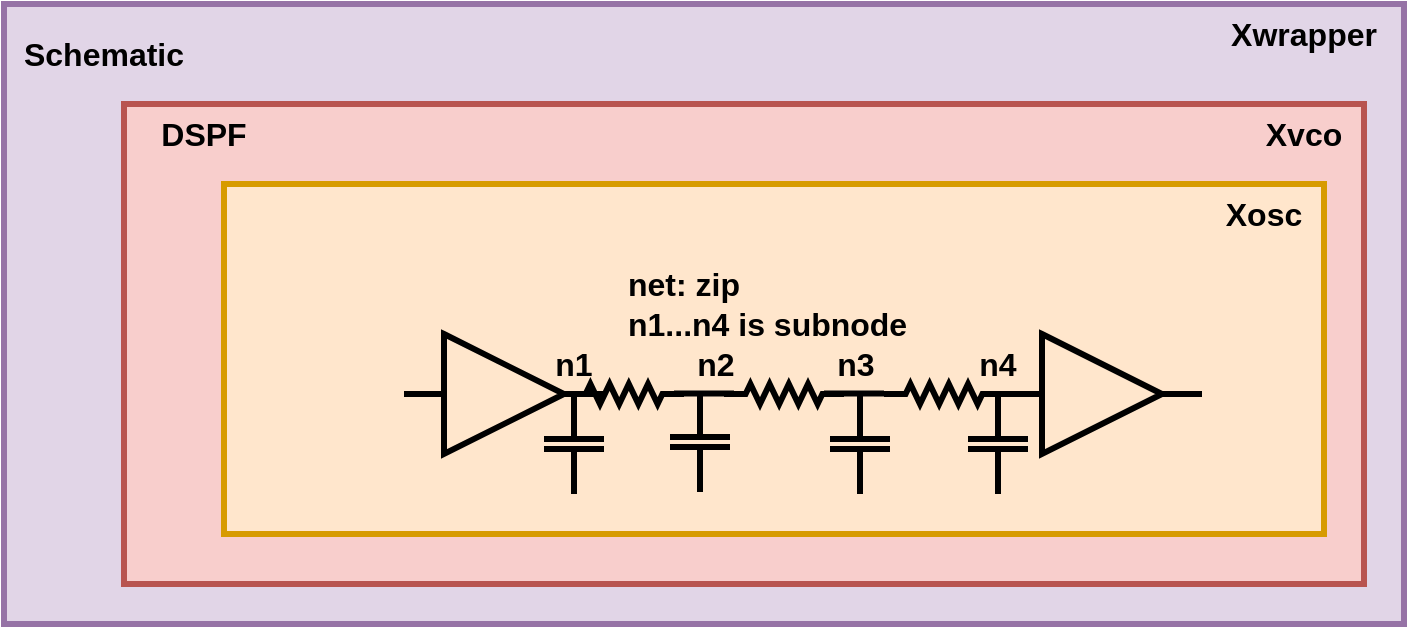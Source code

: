 <mxfile version="17.2.1" type="device"><diagram id="v3Q3TJhfOb-bQfi1ds0_" name="Page-1"><mxGraphModel dx="760" dy="707" grid="1" gridSize="10" guides="1" tooltips="1" connect="1" arrows="1" fold="1" page="1" pageScale="1" pageWidth="850" pageHeight="1100" math="0" shadow="0"><root><mxCell id="0"/><mxCell id="1" parent="0"/><mxCell id="qbym1UVqdezaIGL5B4Od-1" value="" style="rounded=0;whiteSpace=wrap;html=1;fillColor=#e1d5e7;strokeWidth=3;strokeColor=#9673a6;" vertex="1" parent="1"><mxGeometry x="60" y="40" width="700" height="310" as="geometry"/></mxCell><mxCell id="qbym1UVqdezaIGL5B4Od-2" value="" style="rounded=0;whiteSpace=wrap;html=1;fillColor=#f8cecc;strokeWidth=3;strokeColor=#b85450;" vertex="1" parent="1"><mxGeometry x="120" y="90" width="620" height="240" as="geometry"/></mxCell><mxCell id="qbym1UVqdezaIGL5B4Od-3" value="" style="rounded=0;whiteSpace=wrap;html=1;fillColor=#ffe6cc;strokeWidth=3;strokeColor=#d79b00;" vertex="1" parent="1"><mxGeometry x="170" y="130" width="550" height="175" as="geometry"/></mxCell><mxCell id="qbym1UVqdezaIGL5B4Od-4" value="" style="verticalLabelPosition=bottom;shadow=0;dashed=0;align=center;html=1;verticalAlign=top;shape=mxgraph.electrical.logic_gates.buffer2;strokeWidth=3;fillColor=none;" vertex="1" parent="1"><mxGeometry x="260" y="205" width="100" height="60" as="geometry"/></mxCell><mxCell id="qbym1UVqdezaIGL5B4Od-5" value="" style="verticalLabelPosition=bottom;shadow=0;dashed=0;align=center;html=1;verticalAlign=top;shape=mxgraph.electrical.logic_gates.buffer2;strokeWidth=3;fillColor=none;" vertex="1" parent="1"><mxGeometry x="559" y="205" width="100" height="60" as="geometry"/></mxCell><mxCell id="qbym1UVqdezaIGL5B4Od-6" value="" style="pointerEvents=1;verticalLabelPosition=bottom;shadow=0;dashed=0;align=center;html=1;verticalAlign=top;shape=mxgraph.electrical.resistors.resistor_2;strokeWidth=3;fillColor=none;" vertex="1" parent="1"><mxGeometry x="340" y="230" width="60" height="10" as="geometry"/></mxCell><mxCell id="qbym1UVqdezaIGL5B4Od-7" value="" style="pointerEvents=1;verticalLabelPosition=bottom;shadow=0;dashed=0;align=center;html=1;verticalAlign=top;shape=mxgraph.electrical.resistors.resistor_2;strokeWidth=3;fillColor=none;" vertex="1" parent="1"><mxGeometry x="420" y="230" width="60" height="10" as="geometry"/></mxCell><mxCell id="qbym1UVqdezaIGL5B4Od-8" value="" style="pointerEvents=1;verticalLabelPosition=bottom;shadow=0;dashed=0;align=center;html=1;verticalAlign=top;shape=mxgraph.electrical.resistors.resistor_2;strokeWidth=3;fillColor=none;" vertex="1" parent="1"><mxGeometry x="500" y="230" width="60" height="10" as="geometry"/></mxCell><mxCell id="qbym1UVqdezaIGL5B4Od-9" value="" style="endArrow=none;html=1;rounded=0;strokeWidth=3;" edge="1" parent="1"><mxGeometry width="50" height="50" relative="1" as="geometry"><mxPoint x="395" y="234.76" as="sourcePoint"/><mxPoint x="425" y="234.76" as="targetPoint"/></mxGeometry></mxCell><mxCell id="qbym1UVqdezaIGL5B4Od-10" value="" style="endArrow=none;html=1;rounded=0;strokeWidth=3;" edge="1" parent="1"><mxGeometry width="50" height="50" relative="1" as="geometry"><mxPoint x="470" y="234.8" as="sourcePoint"/><mxPoint x="500" y="234.8" as="targetPoint"/></mxGeometry></mxCell><mxCell id="qbym1UVqdezaIGL5B4Od-11" value="&lt;font style=&quot;font-size: 16px&quot;&gt;&lt;b&gt;Schematic&lt;/b&gt;&lt;/font&gt;" style="text;html=1;strokeColor=none;fillColor=none;align=center;verticalAlign=middle;whiteSpace=wrap;rounded=0;" vertex="1" parent="1"><mxGeometry x="80" y="50" width="60" height="30" as="geometry"/></mxCell><mxCell id="qbym1UVqdezaIGL5B4Od-12" value="&lt;font style=&quot;font-size: 16px&quot;&gt;&lt;b&gt;DSPF&lt;/b&gt;&lt;/font&gt;" style="text;html=1;strokeColor=none;fillColor=none;align=center;verticalAlign=middle;whiteSpace=wrap;rounded=0;" vertex="1" parent="1"><mxGeometry x="130" y="90" width="60" height="30" as="geometry"/></mxCell><mxCell id="qbym1UVqdezaIGL5B4Od-13" value="&lt;font style=&quot;font-size: 16px&quot;&gt;&lt;b&gt;Xwrapper&lt;/b&gt;&lt;/font&gt;" style="text;html=1;strokeColor=none;fillColor=none;align=center;verticalAlign=middle;whiteSpace=wrap;rounded=0;" vertex="1" parent="1"><mxGeometry x="680" y="40" width="60" height="30" as="geometry"/></mxCell><mxCell id="qbym1UVqdezaIGL5B4Od-14" value="&lt;font style=&quot;font-size: 16px&quot;&gt;&lt;b&gt;Xvco&lt;/b&gt;&lt;/font&gt;" style="text;html=1;strokeColor=none;fillColor=none;align=center;verticalAlign=middle;whiteSpace=wrap;rounded=0;" vertex="1" parent="1"><mxGeometry x="680" y="90" width="60" height="30" as="geometry"/></mxCell><mxCell id="qbym1UVqdezaIGL5B4Od-15" value="&lt;font style=&quot;font-size: 16px&quot;&gt;&lt;b&gt;Xosc&lt;/b&gt;&lt;/font&gt;" style="text;html=1;strokeColor=none;fillColor=none;align=center;verticalAlign=middle;whiteSpace=wrap;rounded=0;" vertex="1" parent="1"><mxGeometry x="660" y="130" width="60" height="30" as="geometry"/></mxCell><mxCell id="qbym1UVqdezaIGL5B4Od-16" value="" style="pointerEvents=1;verticalLabelPosition=bottom;shadow=0;dashed=0;align=center;html=1;verticalAlign=top;shape=mxgraph.electrical.capacitors.capacitor_1;fontSize=16;strokeWidth=3;fillColor=none;direction=south;" vertex="1" parent="1"><mxGeometry x="330" y="235" width="30" height="50" as="geometry"/></mxCell><mxCell id="qbym1UVqdezaIGL5B4Od-17" value="" style="pointerEvents=1;verticalLabelPosition=bottom;shadow=0;dashed=0;align=center;html=1;verticalAlign=top;shape=mxgraph.electrical.capacitors.capacitor_1;fontSize=16;strokeWidth=3;fillColor=none;direction=south;" vertex="1" parent="1"><mxGeometry x="393" y="234" width="30" height="50" as="geometry"/></mxCell><mxCell id="qbym1UVqdezaIGL5B4Od-18" value="" style="pointerEvents=1;verticalLabelPosition=bottom;shadow=0;dashed=0;align=center;html=1;verticalAlign=top;shape=mxgraph.electrical.capacitors.capacitor_1;fontSize=16;strokeWidth=3;fillColor=none;direction=south;" vertex="1" parent="1"><mxGeometry x="473" y="235" width="30" height="50" as="geometry"/></mxCell><mxCell id="qbym1UVqdezaIGL5B4Od-19" value="" style="pointerEvents=1;verticalLabelPosition=bottom;shadow=0;dashed=0;align=center;html=1;verticalAlign=top;shape=mxgraph.electrical.capacitors.capacitor_1;fontSize=16;strokeWidth=3;fillColor=none;direction=south;" vertex="1" parent="1"><mxGeometry x="542" y="235" width="30" height="50" as="geometry"/></mxCell><mxCell id="qbym1UVqdezaIGL5B4Od-20" value="&lt;font style=&quot;font-size: 16px&quot;&gt;&lt;b&gt;n1&lt;/b&gt;&lt;/font&gt;" style="text;html=1;strokeColor=none;fillColor=none;align=center;verticalAlign=middle;whiteSpace=wrap;rounded=0;" vertex="1" parent="1"><mxGeometry x="330" y="210" width="30" height="20" as="geometry"/></mxCell><mxCell id="qbym1UVqdezaIGL5B4Od-21" value="&lt;font style=&quot;font-size: 16px&quot;&gt;&lt;b&gt;n2&lt;/b&gt;&lt;/font&gt;" style="text;html=1;strokeColor=none;fillColor=none;align=center;verticalAlign=middle;whiteSpace=wrap;rounded=0;" vertex="1" parent="1"><mxGeometry x="401" y="210" width="30" height="20" as="geometry"/></mxCell><mxCell id="qbym1UVqdezaIGL5B4Od-22" value="&lt;font style=&quot;font-size: 16px&quot;&gt;&lt;b&gt;n3&lt;/b&gt;&lt;/font&gt;" style="text;html=1;strokeColor=none;fillColor=none;align=center;verticalAlign=middle;whiteSpace=wrap;rounded=0;" vertex="1" parent="1"><mxGeometry x="471" y="210" width="30" height="20" as="geometry"/></mxCell><mxCell id="qbym1UVqdezaIGL5B4Od-23" value="&lt;font style=&quot;font-size: 16px&quot;&gt;&lt;b&gt;n4&lt;/b&gt;&lt;/font&gt;" style="text;html=1;strokeColor=none;fillColor=none;align=center;verticalAlign=middle;whiteSpace=wrap;rounded=0;" vertex="1" parent="1"><mxGeometry x="542" y="210" width="30" height="20" as="geometry"/></mxCell><mxCell id="qbym1UVqdezaIGL5B4Od-24" value="&lt;font style=&quot;font-size: 16px&quot;&gt;&lt;b&gt;net: zip&lt;br&gt;n1...n4 is subnode&lt;br&gt;&lt;/b&gt;&lt;/font&gt;" style="text;html=1;strokeColor=none;fillColor=none;align=left;verticalAlign=middle;whiteSpace=wrap;rounded=0;" vertex="1" parent="1"><mxGeometry x="370" y="175" width="150" height="30" as="geometry"/></mxCell></root></mxGraphModel></diagram></mxfile>